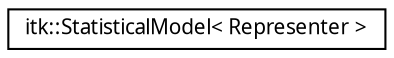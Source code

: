 digraph G
{
  edge [fontname="FreeSans.ttf",fontsize="10",labelfontname="FreeSans.ttf",labelfontsize="10"];
  node [fontname="FreeSans.ttf",fontsize="10",shape=record];
  rankdir="LR";
  Node1 [label="itk::StatisticalModel\< Representer \>",height=0.2,width=0.4,color="black", fillcolor="white", style="filled",URL="$classitk_1_1StatisticalModel.html",tooltip="ITK Wrapper for the statismo::StatisticalModel class."];
}
